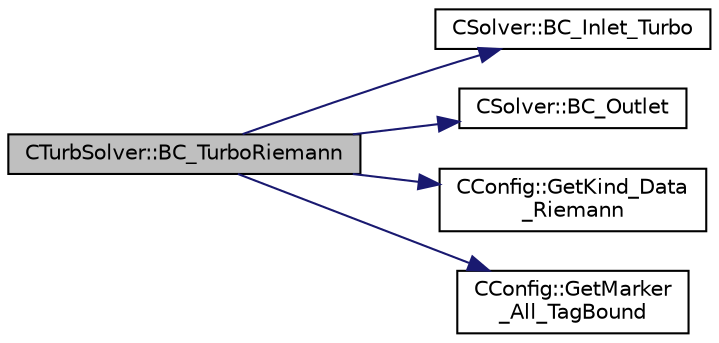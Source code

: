 digraph "CTurbSolver::BC_TurboRiemann"
{
 // LATEX_PDF_SIZE
  edge [fontname="Helvetica",fontsize="10",labelfontname="Helvetica",labelfontsize="10"];
  node [fontname="Helvetica",fontsize="10",shape=record];
  rankdir="LR";
  Node1 [label="CTurbSolver::BC_TurboRiemann",height=0.2,width=0.4,color="black", fillcolor="grey75", style="filled", fontcolor="black",tooltip="Impose via the residual the Euler wall boundary condition."];
  Node1 -> Node2 [color="midnightblue",fontsize="10",style="solid",fontname="Helvetica"];
  Node2 [label="CSolver::BC_Inlet_Turbo",height=0.2,width=0.4,color="black", fillcolor="white", style="filled",URL="$classCSolver.html#a7f1b00f2093b40c98760b58a8091e221",tooltip="A virtual member."];
  Node1 -> Node3 [color="midnightblue",fontsize="10",style="solid",fontname="Helvetica"];
  Node3 [label="CSolver::BC_Outlet",height=0.2,width=0.4,color="black", fillcolor="white", style="filled",URL="$classCSolver.html#abe63c6057695d29b2c4d1a1f49c223a9",tooltip="A virtual member."];
  Node1 -> Node4 [color="midnightblue",fontsize="10",style="solid",fontname="Helvetica"];
  Node4 [label="CConfig::GetKind_Data\l_Riemann",height=0.2,width=0.4,color="black", fillcolor="white", style="filled",URL="$classCConfig.html#ab4b1ecac2584909ac5e6d5e5c714b51d",tooltip="Get Kind Data of Riemann boundary."];
  Node1 -> Node5 [color="midnightblue",fontsize="10",style="solid",fontname="Helvetica"];
  Node5 [label="CConfig::GetMarker\l_All_TagBound",height=0.2,width=0.4,color="black", fillcolor="white", style="filled",URL="$classCConfig.html#ab8c9c1f45950a29355be4ff357049440",tooltip="Get the index of the surface defined in the geometry file."];
}
